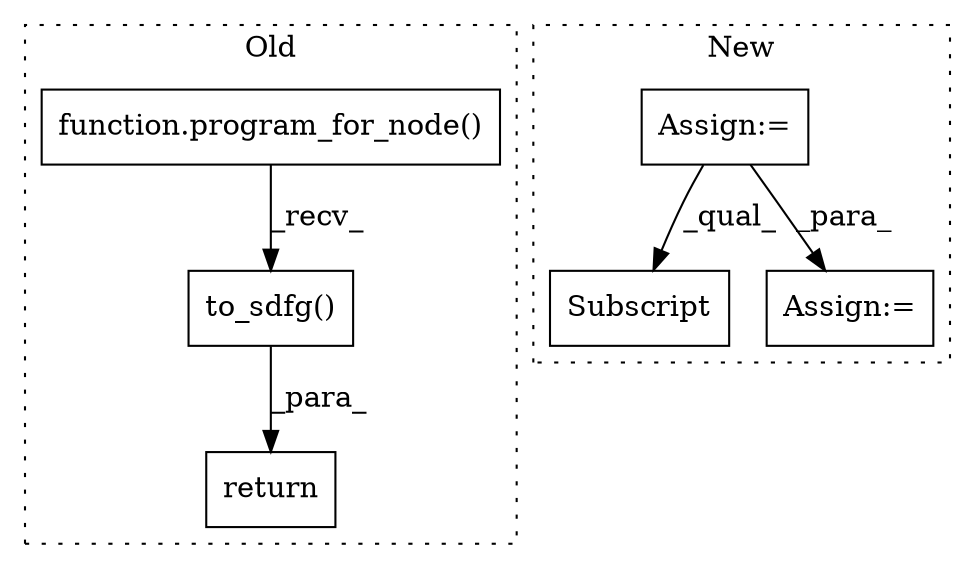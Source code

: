 digraph G {
subgraph cluster0 {
1 [label="function.program_for_node()" a="75" s="6193,6233" l="17,1" shape="box"];
3 [label="to_sdfg()" a="75" s="6193" l="51" shape="box"];
6 [label="return" a="93" s="6186" l="7" shape="box"];
label = "Old";
style="dotted";
}
subgraph cluster1 {
2 [label="Subscript" a="63" s="6580,0" l="28,0" shape="box"];
4 [label="Assign:=" a="68" s="6122" l="3" shape="box"];
5 [label="Assign:=" a="68" s="6764" l="3" shape="box"];
label = "New";
style="dotted";
}
1 -> 3 [label="_recv_"];
3 -> 6 [label="_para_"];
4 -> 2 [label="_qual_"];
4 -> 5 [label="_para_"];
}